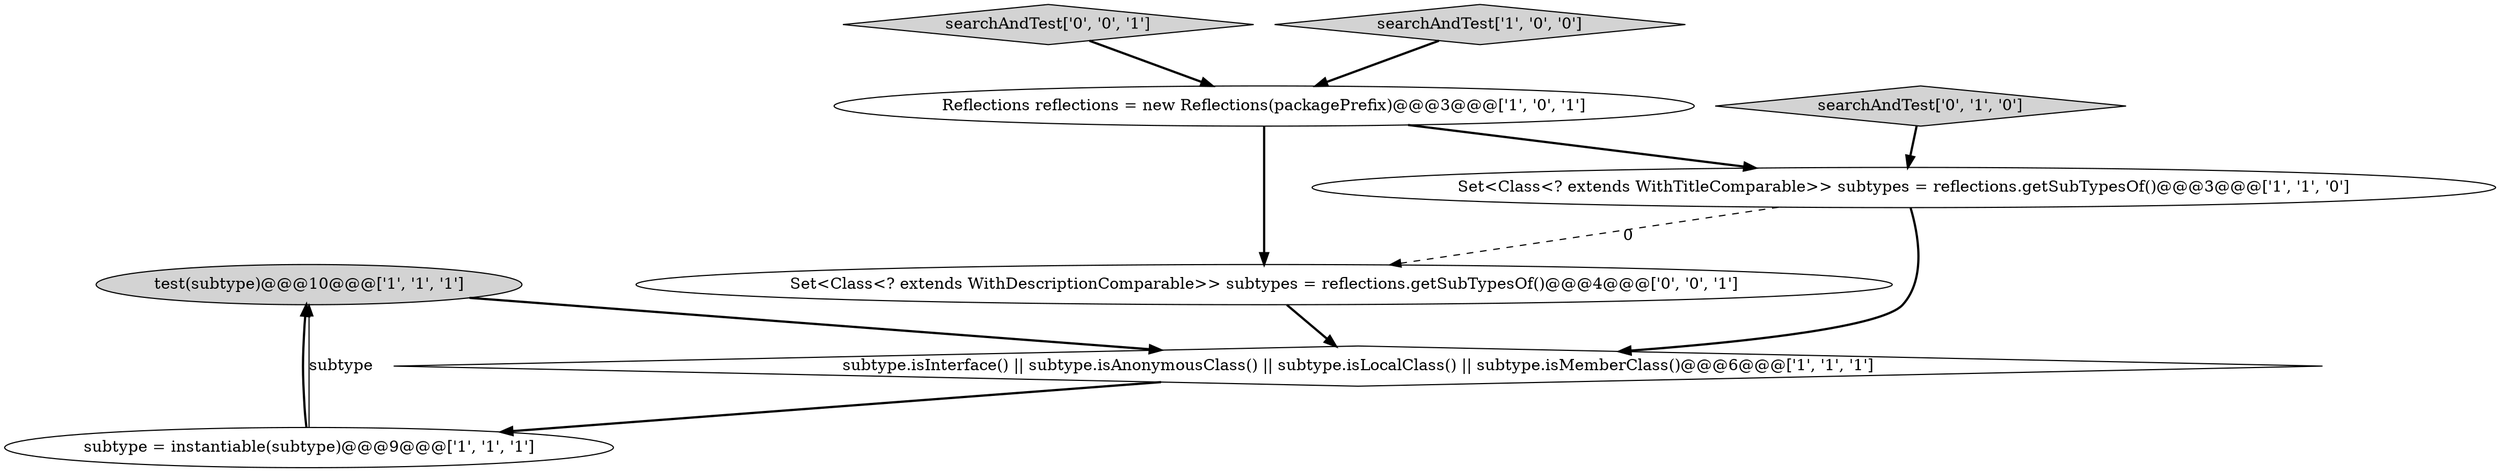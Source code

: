 digraph {
1 [style = filled, label = "test(subtype)@@@10@@@['1', '1', '1']", fillcolor = lightgray, shape = ellipse image = "AAA0AAABBB1BBB"];
4 [style = filled, label = "subtype = instantiable(subtype)@@@9@@@['1', '1', '1']", fillcolor = white, shape = ellipse image = "AAA0AAABBB1BBB"];
8 [style = filled, label = "searchAndTest['0', '0', '1']", fillcolor = lightgray, shape = diamond image = "AAA0AAABBB3BBB"];
0 [style = filled, label = "subtype.isInterface() || subtype.isAnonymousClass() || subtype.isLocalClass() || subtype.isMemberClass()@@@6@@@['1', '1', '1']", fillcolor = white, shape = diamond image = "AAA0AAABBB1BBB"];
6 [style = filled, label = "searchAndTest['0', '1', '0']", fillcolor = lightgray, shape = diamond image = "AAA0AAABBB2BBB"];
5 [style = filled, label = "searchAndTest['1', '0', '0']", fillcolor = lightgray, shape = diamond image = "AAA0AAABBB1BBB"];
2 [style = filled, label = "Set<Class<? extends WithTitleComparable>> subtypes = reflections.getSubTypesOf()@@@3@@@['1', '1', '0']", fillcolor = white, shape = ellipse image = "AAA0AAABBB1BBB"];
3 [style = filled, label = "Reflections reflections = new Reflections(packagePrefix)@@@3@@@['1', '0', '1']", fillcolor = white, shape = ellipse image = "AAA0AAABBB1BBB"];
7 [style = filled, label = "Set<Class<? extends WithDescriptionComparable>> subtypes = reflections.getSubTypesOf()@@@4@@@['0', '0', '1']", fillcolor = white, shape = ellipse image = "AAA0AAABBB3BBB"];
4->1 [style = solid, label="subtype"];
2->7 [style = dashed, label="0"];
2->0 [style = bold, label=""];
5->3 [style = bold, label=""];
0->4 [style = bold, label=""];
6->2 [style = bold, label=""];
3->7 [style = bold, label=""];
7->0 [style = bold, label=""];
3->2 [style = bold, label=""];
8->3 [style = bold, label=""];
4->1 [style = bold, label=""];
1->0 [style = bold, label=""];
}
